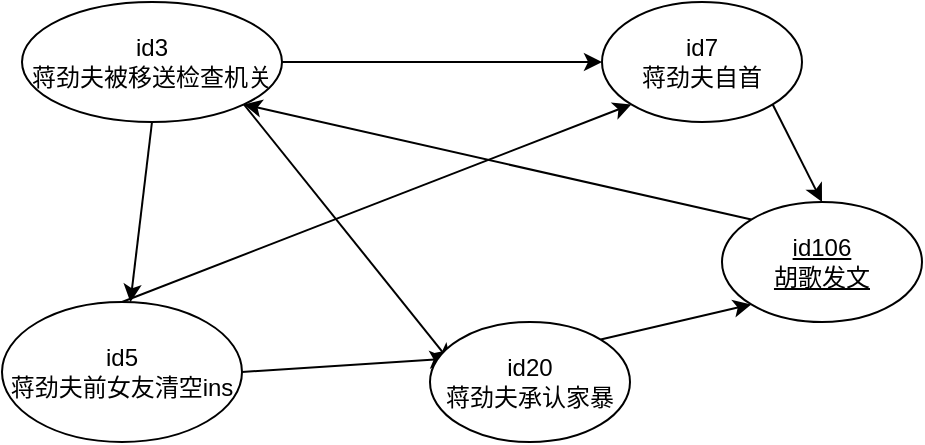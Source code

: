 <mxfile version="14.6.13" type="github">
  <diagram id="WNNpIJwCdHIz6fE7KfNp" name="Page-1">
    <mxGraphModel dx="1038" dy="500" grid="1" gridSize="10" guides="1" tooltips="1" connect="1" arrows="1" fold="1" page="1" pageScale="1" pageWidth="827" pageHeight="1169" math="0" shadow="0">
      <root>
        <mxCell id="0" />
        <mxCell id="1" parent="0" />
        <mxCell id="UW55z28oBWZ--iQepkII-14" style="edgeStyle=none;rounded=0;orthogonalLoop=1;jettySize=auto;html=1;exitX=1;exitY=1;exitDx=0;exitDy=0;entryX=0.104;entryY=0.335;entryDx=0;entryDy=0;entryPerimeter=0;" edge="1" parent="1" source="UW55z28oBWZ--iQepkII-1" target="UW55z28oBWZ--iQepkII-4">
          <mxGeometry relative="1" as="geometry" />
        </mxCell>
        <mxCell id="UW55z28oBWZ--iQepkII-17" style="edgeStyle=none;rounded=0;orthogonalLoop=1;jettySize=auto;html=1;exitX=0.5;exitY=1;exitDx=0;exitDy=0;" edge="1" parent="1" source="UW55z28oBWZ--iQepkII-1" target="UW55z28oBWZ--iQepkII-3">
          <mxGeometry relative="1" as="geometry" />
        </mxCell>
        <mxCell id="UW55z28oBWZ--iQepkII-19" style="edgeStyle=none;rounded=0;orthogonalLoop=1;jettySize=auto;html=1;exitX=1;exitY=0.5;exitDx=0;exitDy=0;" edge="1" parent="1" source="UW55z28oBWZ--iQepkII-1" target="UW55z28oBWZ--iQepkII-2">
          <mxGeometry relative="1" as="geometry" />
        </mxCell>
        <mxCell id="UW55z28oBWZ--iQepkII-1" value="id3&lt;br&gt;蒋劲夫被移送检查机关" style="ellipse;whiteSpace=wrap;html=1;align=center;newEdgeStyle={&quot;edgeStyle&quot;:&quot;entityRelationEdgeStyle&quot;,&quot;startArrow&quot;:&quot;none&quot;,&quot;endArrow&quot;:&quot;none&quot;,&quot;segment&quot;:10,&quot;curved&quot;:1};treeFolding=1;treeMoving=1;" vertex="1" parent="1">
          <mxGeometry x="110" y="150" width="130" height="60" as="geometry" />
        </mxCell>
        <mxCell id="UW55z28oBWZ--iQepkII-20" style="edgeStyle=none;rounded=0;orthogonalLoop=1;jettySize=auto;html=1;exitX=1;exitY=1;exitDx=0;exitDy=0;entryX=0.5;entryY=0;entryDx=0;entryDy=0;" edge="1" parent="1" source="UW55z28oBWZ--iQepkII-2" target="UW55z28oBWZ--iQepkII-10">
          <mxGeometry relative="1" as="geometry" />
        </mxCell>
        <mxCell id="UW55z28oBWZ--iQepkII-2" value="id7&lt;br&gt;蒋劲夫自首" style="ellipse;whiteSpace=wrap;html=1;align=center;newEdgeStyle={&quot;edgeStyle&quot;:&quot;entityRelationEdgeStyle&quot;,&quot;startArrow&quot;:&quot;none&quot;,&quot;endArrow&quot;:&quot;none&quot;,&quot;segment&quot;:10,&quot;curved&quot;:1};treeFolding=1;treeMoving=1;" vertex="1" parent="1">
          <mxGeometry x="400" y="150" width="100" height="60" as="geometry" />
        </mxCell>
        <mxCell id="UW55z28oBWZ--iQepkII-13" style="edgeStyle=none;rounded=0;orthogonalLoop=1;jettySize=auto;html=1;exitX=0.5;exitY=0;exitDx=0;exitDy=0;entryX=0;entryY=1;entryDx=0;entryDy=0;" edge="1" parent="1" source="UW55z28oBWZ--iQepkII-3" target="UW55z28oBWZ--iQepkII-2">
          <mxGeometry relative="1" as="geometry" />
        </mxCell>
        <mxCell id="UW55z28oBWZ--iQepkII-18" style="edgeStyle=none;rounded=0;orthogonalLoop=1;jettySize=auto;html=1;exitX=1;exitY=0.5;exitDx=0;exitDy=0;entryX=0.088;entryY=0.305;entryDx=0;entryDy=0;entryPerimeter=0;" edge="1" parent="1" source="UW55z28oBWZ--iQepkII-3" target="UW55z28oBWZ--iQepkII-4">
          <mxGeometry relative="1" as="geometry" />
        </mxCell>
        <mxCell id="UW55z28oBWZ--iQepkII-3" value="id5&lt;br&gt;蒋劲夫前女友清空ins" style="ellipse;whiteSpace=wrap;html=1;align=center;newEdgeStyle={&quot;edgeStyle&quot;:&quot;entityRelationEdgeStyle&quot;,&quot;startArrow&quot;:&quot;none&quot;,&quot;endArrow&quot;:&quot;none&quot;,&quot;segment&quot;:10,&quot;curved&quot;:1};treeFolding=1;treeMoving=1;" vertex="1" parent="1">
          <mxGeometry x="100" y="300" width="120" height="70" as="geometry" />
        </mxCell>
        <mxCell id="UW55z28oBWZ--iQepkII-21" style="edgeStyle=none;rounded=0;orthogonalLoop=1;jettySize=auto;html=1;exitX=1;exitY=0;exitDx=0;exitDy=0;entryX=0;entryY=1;entryDx=0;entryDy=0;" edge="1" parent="1" source="UW55z28oBWZ--iQepkII-4" target="UW55z28oBWZ--iQepkII-10">
          <mxGeometry relative="1" as="geometry" />
        </mxCell>
        <mxCell id="UW55z28oBWZ--iQepkII-4" value="id20&lt;br&gt;蒋劲夫承认家暴" style="ellipse;whiteSpace=wrap;html=1;align=center;newEdgeStyle={&quot;edgeStyle&quot;:&quot;entityRelationEdgeStyle&quot;,&quot;startArrow&quot;:&quot;none&quot;,&quot;endArrow&quot;:&quot;none&quot;,&quot;segment&quot;:10,&quot;curved&quot;:1};treeFolding=1;treeMoving=1;" vertex="1" parent="1">
          <mxGeometry x="314" y="310" width="100" height="60" as="geometry" />
        </mxCell>
        <mxCell id="UW55z28oBWZ--iQepkII-22" style="edgeStyle=none;rounded=0;orthogonalLoop=1;jettySize=auto;html=1;exitX=0;exitY=0;exitDx=0;exitDy=0;entryX=1;entryY=1;entryDx=0;entryDy=0;" edge="1" parent="1" source="UW55z28oBWZ--iQepkII-10" target="UW55z28oBWZ--iQepkII-1">
          <mxGeometry relative="1" as="geometry" />
        </mxCell>
        <mxCell id="UW55z28oBWZ--iQepkII-10" value="id106&lt;br&gt;胡歌发文" style="ellipse;whiteSpace=wrap;html=1;align=center;fontStyle=4;" vertex="1" parent="1">
          <mxGeometry x="460" y="250" width="100" height="60" as="geometry" />
        </mxCell>
      </root>
    </mxGraphModel>
  </diagram>
</mxfile>

